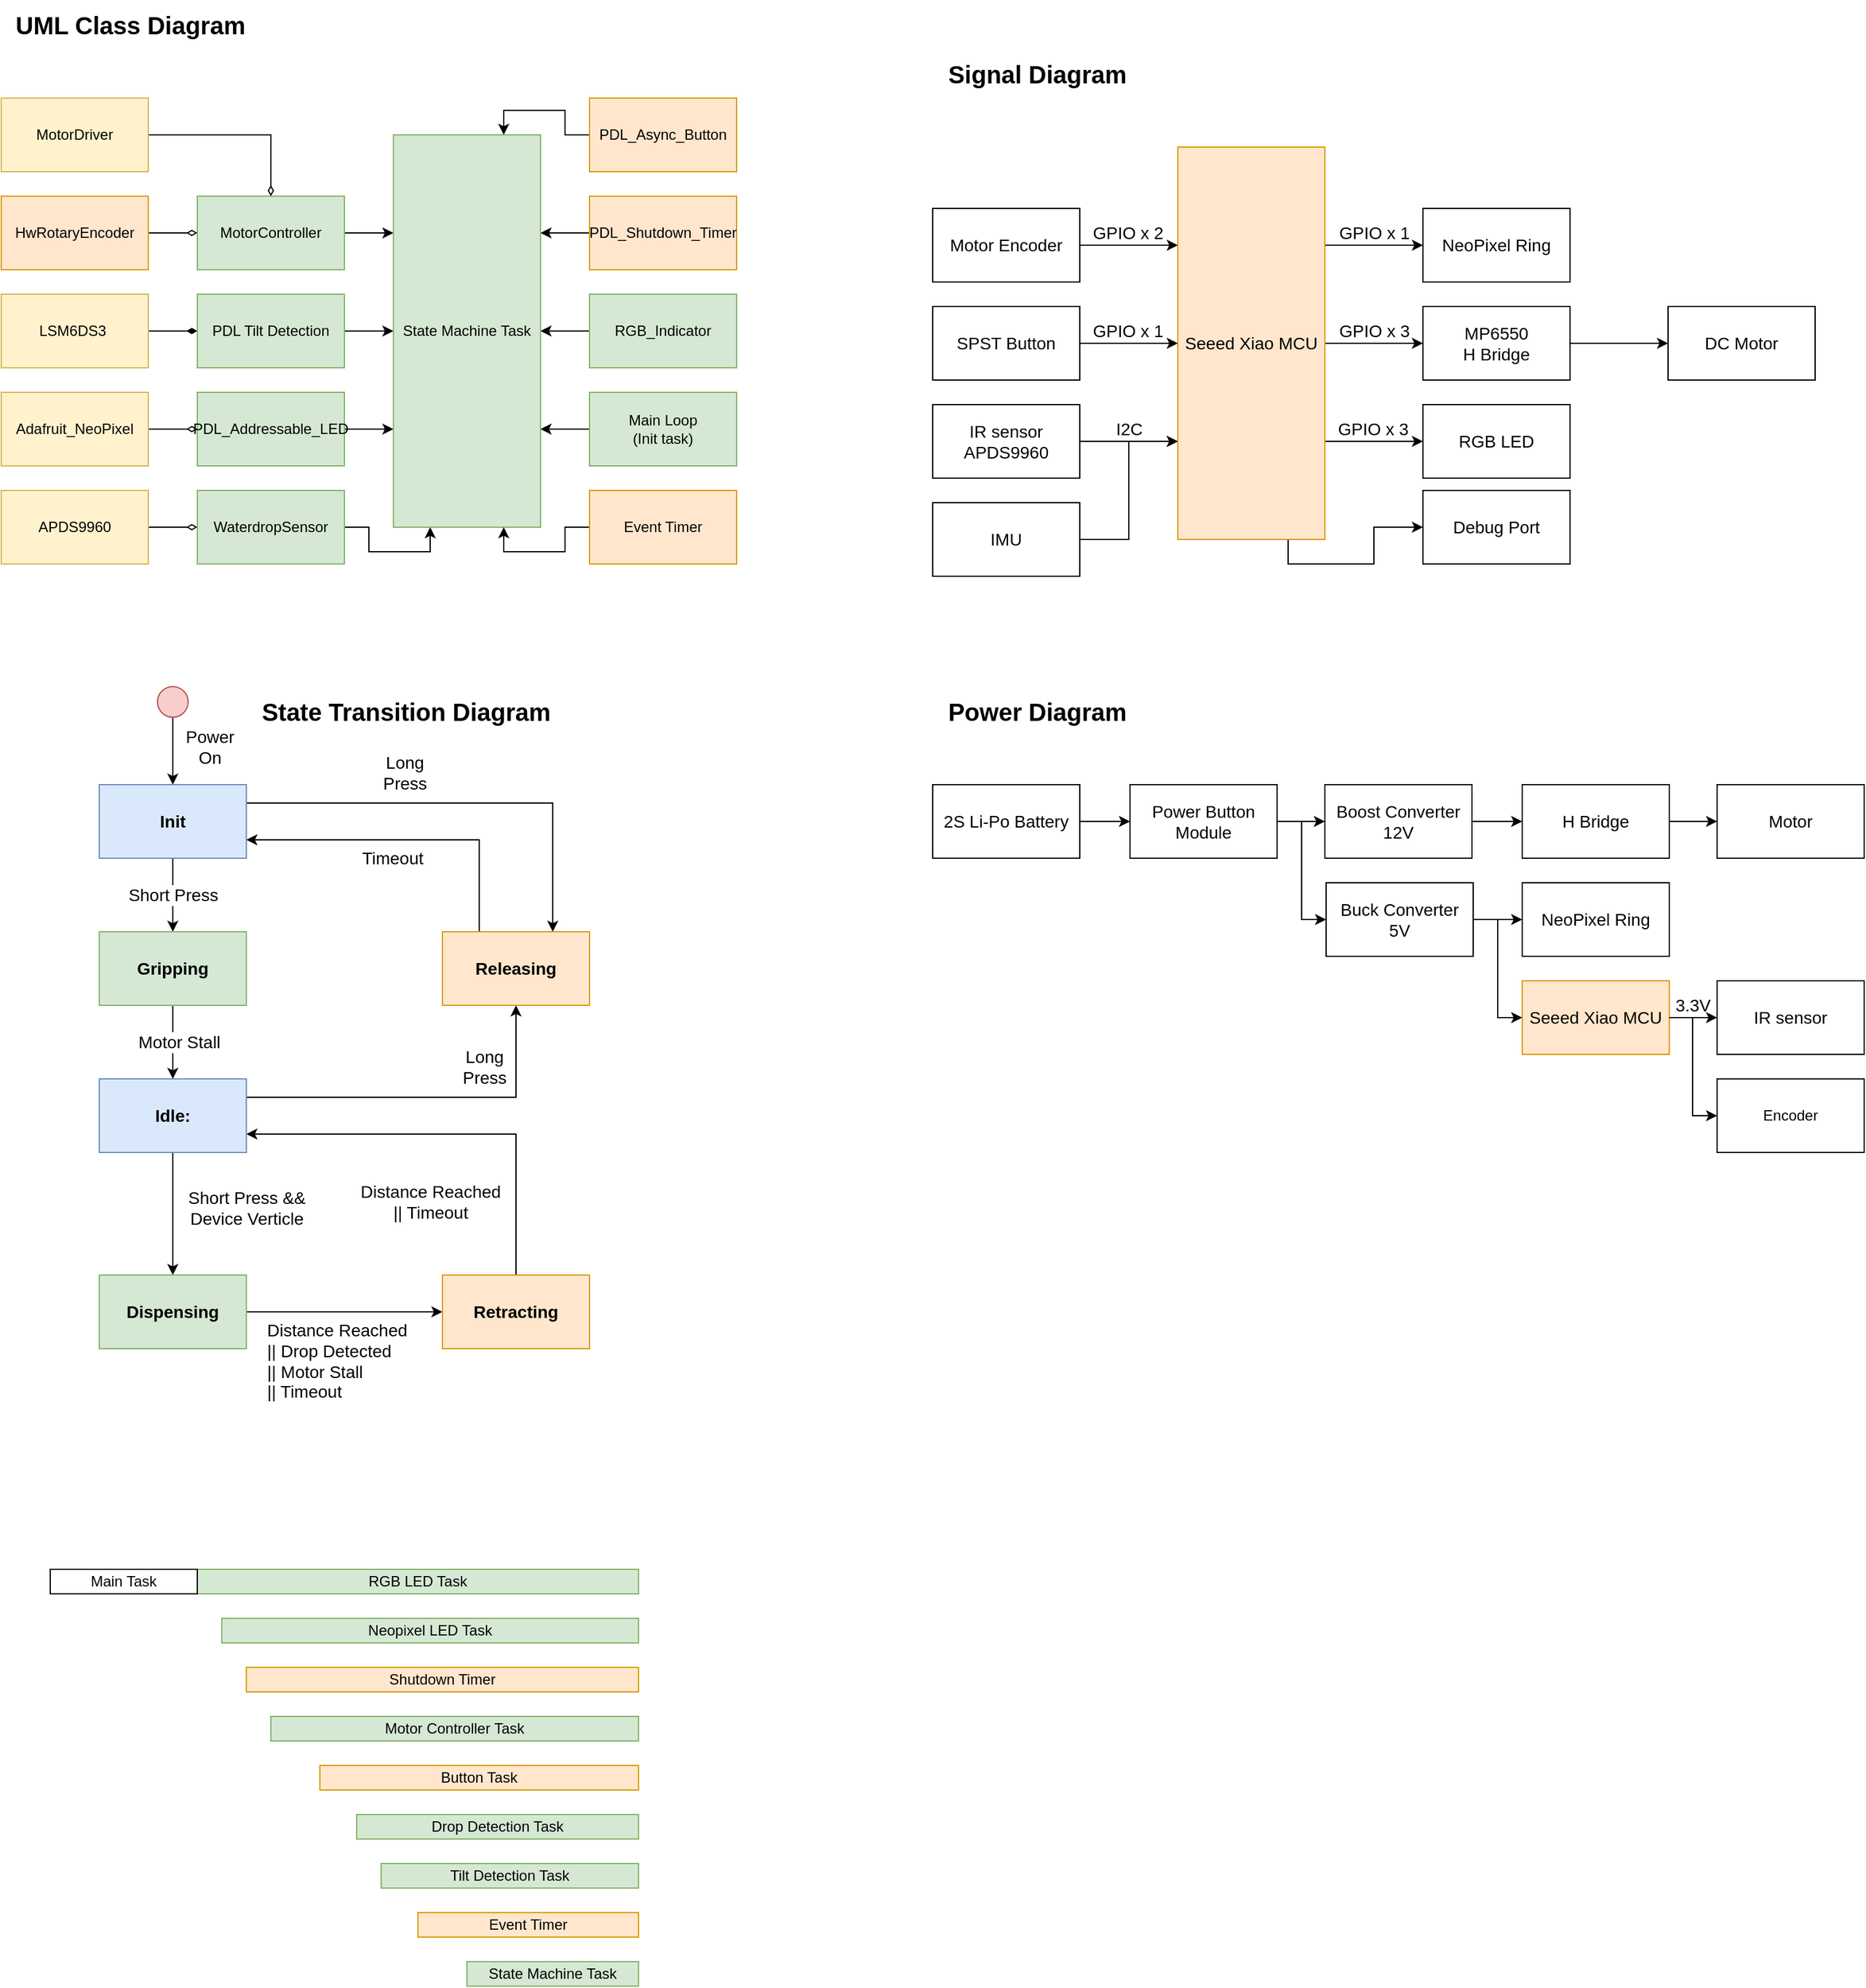 <mxfile version="21.6.8" type="device">
  <diagram name="Page-1" id="wduVnjF6TWstvvbPYlcd">
    <mxGraphModel dx="2074" dy="2399" grid="1" gridSize="10" guides="1" tooltips="1" connect="1" arrows="1" fold="1" page="1" pageScale="1" pageWidth="827" pageHeight="1169" math="0" shadow="0">
      <root>
        <mxCell id="0" />
        <mxCell id="1" parent="0" />
        <mxCell id="Kge6lJiE3Ue7jHo8uGL6-1" value="DC Motor" style="whiteSpace=wrap;html=1;fontSize=14;" parent="1" vertex="1">
          <mxGeometry x="1440" y="-910" width="120" height="60" as="geometry" />
        </mxCell>
        <mxCell id="Kge6lJiE3Ue7jHo8uGL6-3" value="" style="edgeStyle=orthogonalEdgeStyle;rounded=0;orthogonalLoop=1;jettySize=auto;html=1;fontSize=14;" parent="1" source="Kge6lJiE3Ue7jHo8uGL6-2" target="Kge6lJiE3Ue7jHo8uGL6-1" edge="1">
          <mxGeometry relative="1" as="geometry" />
        </mxCell>
        <mxCell id="Kge6lJiE3Ue7jHo8uGL6-2" value="MP6550&lt;br style=&quot;font-size: 14px;&quot;&gt;H Bridge" style="whiteSpace=wrap;html=1;fontSize=14;" parent="1" vertex="1">
          <mxGeometry x="1240" y="-910" width="120" height="60" as="geometry" />
        </mxCell>
        <mxCell id="Kge6lJiE3Ue7jHo8uGL6-6" value="" style="edgeStyle=orthogonalEdgeStyle;rounded=0;orthogonalLoop=1;jettySize=auto;html=1;fontSize=14;entryX=0;entryY=0.75;entryDx=0;entryDy=0;" parent="1" source="Kge6lJiE3Ue7jHo8uGL6-4" target="Kge6lJiE3Ue7jHo8uGL6-5" edge="1">
          <mxGeometry relative="1" as="geometry" />
        </mxCell>
        <mxCell id="Kge6lJiE3Ue7jHo8uGL6-12" value="I2C" style="edgeLabel;html=1;align=center;verticalAlign=middle;resizable=0;points=[];fontSize=14;" parent="Kge6lJiE3Ue7jHo8uGL6-6" vertex="1" connectable="0">
          <mxGeometry x="-0.304" relative="1" as="geometry">
            <mxPoint x="12" y="-10" as="offset" />
          </mxGeometry>
        </mxCell>
        <mxCell id="Kge6lJiE3Ue7jHo8uGL6-4" value="IR sensor&lt;br style=&quot;font-size: 14px;&quot;&gt;APDS9960" style="whiteSpace=wrap;html=1;fontSize=14;" parent="1" vertex="1">
          <mxGeometry x="840" y="-830" width="120" height="60" as="geometry" />
        </mxCell>
        <mxCell id="Kge6lJiE3Ue7jHo8uGL6-9" value="" style="edgeStyle=orthogonalEdgeStyle;rounded=0;orthogonalLoop=1;jettySize=auto;html=1;fontSize=14;" parent="1" source="Kge6lJiE3Ue7jHo8uGL6-5" target="Kge6lJiE3Ue7jHo8uGL6-2" edge="1">
          <mxGeometry relative="1" as="geometry" />
        </mxCell>
        <mxCell id="Kge6lJiE3Ue7jHo8uGL6-15" value="GPIO x 3" style="edgeLabel;html=1;align=center;verticalAlign=middle;resizable=0;points=[];fontSize=14;" parent="Kge6lJiE3Ue7jHo8uGL6-9" vertex="1" connectable="0">
          <mxGeometry x="-0.246" y="2" relative="1" as="geometry">
            <mxPoint x="10" y="-8" as="offset" />
          </mxGeometry>
        </mxCell>
        <mxCell id="oATJo9YIqXvczxJ_0nab-40" style="edgeStyle=orthogonalEdgeStyle;rounded=0;orthogonalLoop=1;jettySize=auto;html=1;exitX=1;exitY=0.75;exitDx=0;exitDy=0;entryX=0;entryY=0.5;entryDx=0;entryDy=0;" parent="1" source="Kge6lJiE3Ue7jHo8uGL6-5" target="oATJo9YIqXvczxJ_0nab-39" edge="1">
          <mxGeometry relative="1" as="geometry" />
        </mxCell>
        <mxCell id="oATJo9YIqXvczxJ_0nab-41" value="&lt;font style=&quot;font-size: 14px;&quot;&gt;GPIO x 3&lt;/font&gt;" style="edgeLabel;html=1;align=center;verticalAlign=middle;resizable=0;points=[];" parent="oATJo9YIqXvczxJ_0nab-40" vertex="1" connectable="0">
          <mxGeometry x="0.218" relative="1" as="geometry">
            <mxPoint x="-10" y="-10" as="offset" />
          </mxGeometry>
        </mxCell>
        <mxCell id="feASTulcIM0JzmF_wfJR-48" style="edgeStyle=orthogonalEdgeStyle;rounded=0;orthogonalLoop=1;jettySize=auto;html=1;exitX=1;exitY=0.25;exitDx=0;exitDy=0;" edge="1" parent="1" source="Kge6lJiE3Ue7jHo8uGL6-5" target="feASTulcIM0JzmF_wfJR-47">
          <mxGeometry relative="1" as="geometry" />
        </mxCell>
        <mxCell id="feASTulcIM0JzmF_wfJR-49" value="GPIO x 1" style="edgeLabel;html=1;align=center;verticalAlign=middle;resizable=0;points=[];fontSize=14;" vertex="1" connectable="0" parent="feASTulcIM0JzmF_wfJR-48">
          <mxGeometry x="-0.164" relative="1" as="geometry">
            <mxPoint x="6" y="-10" as="offset" />
          </mxGeometry>
        </mxCell>
        <mxCell id="feASTulcIM0JzmF_wfJR-51" style="edgeStyle=orthogonalEdgeStyle;rounded=0;orthogonalLoop=1;jettySize=auto;html=1;exitX=0.75;exitY=1;exitDx=0;exitDy=0;entryX=0;entryY=0.5;entryDx=0;entryDy=0;" edge="1" parent="1" source="Kge6lJiE3Ue7jHo8uGL6-5" target="feASTulcIM0JzmF_wfJR-50">
          <mxGeometry relative="1" as="geometry" />
        </mxCell>
        <mxCell id="Kge6lJiE3Ue7jHo8uGL6-5" value="Seeed Xiao MCU" style="whiteSpace=wrap;html=1;fontSize=14;fillColor=#ffe6cc;strokeColor=#d79b00;" parent="1" vertex="1">
          <mxGeometry x="1040" y="-1040" width="120" height="320" as="geometry" />
        </mxCell>
        <mxCell id="Kge6lJiE3Ue7jHo8uGL6-8" style="edgeStyle=orthogonalEdgeStyle;rounded=0;orthogonalLoop=1;jettySize=auto;html=1;fontSize=14;" parent="1" source="Kge6lJiE3Ue7jHo8uGL6-7" target="Kge6lJiE3Ue7jHo8uGL6-5" edge="1">
          <mxGeometry relative="1" as="geometry" />
        </mxCell>
        <mxCell id="Kge6lJiE3Ue7jHo8uGL6-13" value="GPIO x 1" style="edgeLabel;html=1;align=center;verticalAlign=middle;resizable=0;points=[];fontSize=14;" parent="Kge6lJiE3Ue7jHo8uGL6-8" vertex="1" connectable="0">
          <mxGeometry x="-0.448" y="-2" relative="1" as="geometry">
            <mxPoint x="17" y="-12" as="offset" />
          </mxGeometry>
        </mxCell>
        <mxCell id="Kge6lJiE3Ue7jHo8uGL6-7" value="SPST Button" style="whiteSpace=wrap;html=1;fontSize=14;" parent="1" vertex="1">
          <mxGeometry x="840" y="-910" width="120" height="60" as="geometry" />
        </mxCell>
        <mxCell id="Kge6lJiE3Ue7jHo8uGL6-11" style="edgeStyle=orthogonalEdgeStyle;rounded=0;orthogonalLoop=1;jettySize=auto;html=1;fontSize=14;entryX=0;entryY=0.25;entryDx=0;entryDy=0;" parent="1" source="Kge6lJiE3Ue7jHo8uGL6-10" target="Kge6lJiE3Ue7jHo8uGL6-5" edge="1">
          <mxGeometry relative="1" as="geometry" />
        </mxCell>
        <mxCell id="Kge6lJiE3Ue7jHo8uGL6-14" value="GPIO x 2" style="edgeLabel;html=1;align=center;verticalAlign=middle;resizable=0;points=[];fontSize=14;" parent="Kge6lJiE3Ue7jHo8uGL6-11" vertex="1" connectable="0">
          <mxGeometry x="-0.169" relative="1" as="geometry">
            <mxPoint x="6" y="-10" as="offset" />
          </mxGeometry>
        </mxCell>
        <mxCell id="Kge6lJiE3Ue7jHo8uGL6-10" value="Motor Encoder" style="whiteSpace=wrap;html=1;fontSize=14;" parent="1" vertex="1">
          <mxGeometry x="840" y="-990" width="120" height="60" as="geometry" />
        </mxCell>
        <mxCell id="Kge6lJiE3Ue7jHo8uGL6-17" style="edgeStyle=orthogonalEdgeStyle;rounded=0;orthogonalLoop=1;jettySize=auto;html=1;entryX=0;entryY=0.75;entryDx=0;entryDy=0;fontSize=14;" parent="1" source="Kge6lJiE3Ue7jHo8uGL6-16" target="Kge6lJiE3Ue7jHo8uGL6-5" edge="1">
          <mxGeometry relative="1" as="geometry" />
        </mxCell>
        <mxCell id="Kge6lJiE3Ue7jHo8uGL6-16" value="IMU" style="whiteSpace=wrap;html=1;fontSize=14;" parent="1" vertex="1">
          <mxGeometry x="840" y="-750" width="120" height="60" as="geometry" />
        </mxCell>
        <mxCell id="Kge6lJiE3Ue7jHo8uGL6-18" value="Signal Diagram" style="text;html=1;align=center;verticalAlign=middle;resizable=0;points=[];autosize=1;strokeColor=none;fillColor=none;fontSize=20;fontStyle=1" parent="1" vertex="1">
          <mxGeometry x="840" y="-1120" width="170" height="40" as="geometry" />
        </mxCell>
        <mxCell id="ANSPp5WAygl_F4PNtGkI-3" value="" style="edgeStyle=orthogonalEdgeStyle;rounded=0;orthogonalLoop=1;jettySize=auto;html=1;" parent="1" source="OPT35XspGaKOttEOhAyt-1" target="ANSPp5WAygl_F4PNtGkI-1" edge="1">
          <mxGeometry relative="1" as="geometry" />
        </mxCell>
        <mxCell id="OPT35XspGaKOttEOhAyt-1" value="2S Li-Po Battery" style="whiteSpace=wrap;html=1;fontSize=14;" parent="1" vertex="1">
          <mxGeometry x="840" y="-520" width="120" height="60" as="geometry" />
        </mxCell>
        <mxCell id="OPT35XspGaKOttEOhAyt-8" value="" style="edgeStyle=orthogonalEdgeStyle;rounded=0;orthogonalLoop=1;jettySize=auto;html=1;fontSize=14;" parent="1" source="OPT35XspGaKOttEOhAyt-2" target="OPT35XspGaKOttEOhAyt-7" edge="1">
          <mxGeometry relative="1" as="geometry" />
        </mxCell>
        <mxCell id="OPT35XspGaKOttEOhAyt-2" value="Boost Converter&lt;br&gt;12V" style="whiteSpace=wrap;html=1;fontSize=14;" parent="1" vertex="1">
          <mxGeometry x="1160" y="-520" width="120" height="60" as="geometry" />
        </mxCell>
        <mxCell id="feASTulcIM0JzmF_wfJR-43" style="edgeStyle=orthogonalEdgeStyle;rounded=0;orthogonalLoop=1;jettySize=auto;html=1;exitX=1;exitY=0.5;exitDx=0;exitDy=0;entryX=0;entryY=0.5;entryDx=0;entryDy=0;" edge="1" parent="1" source="OPT35XspGaKOttEOhAyt-5" target="feASTulcIM0JzmF_wfJR-42">
          <mxGeometry relative="1" as="geometry">
            <Array as="points">
              <mxPoint x="1460" y="-330" />
              <mxPoint x="1460" y="-250" />
            </Array>
          </mxGeometry>
        </mxCell>
        <mxCell id="OPT35XspGaKOttEOhAyt-5" value="Seeed Xiao MCU" style="whiteSpace=wrap;html=1;fontSize=14;fillColor=#ffe6cc;strokeColor=#d79b00;" parent="1" vertex="1">
          <mxGeometry x="1321" y="-360" width="120" height="60" as="geometry" />
        </mxCell>
        <mxCell id="OPT35XspGaKOttEOhAyt-10" value="" style="edgeStyle=orthogonalEdgeStyle;rounded=0;orthogonalLoop=1;jettySize=auto;html=1;fontSize=14;" parent="1" source="OPT35XspGaKOttEOhAyt-7" target="OPT35XspGaKOttEOhAyt-9" edge="1">
          <mxGeometry relative="1" as="geometry" />
        </mxCell>
        <mxCell id="OPT35XspGaKOttEOhAyt-7" value="H Bridge" style="whiteSpace=wrap;html=1;fontSize=14;" parent="1" vertex="1">
          <mxGeometry x="1321" y="-520" width="120" height="60" as="geometry" />
        </mxCell>
        <mxCell id="OPT35XspGaKOttEOhAyt-9" value="Motor" style="whiteSpace=wrap;html=1;fontSize=14;" parent="1" vertex="1">
          <mxGeometry x="1480" y="-520" width="120" height="60" as="geometry" />
        </mxCell>
        <mxCell id="OPT35XspGaKOttEOhAyt-12" value="Power Diagram" style="text;html=1;align=center;verticalAlign=middle;resizable=0;points=[];autosize=1;strokeColor=none;fillColor=none;fontSize=20;fontStyle=1" parent="1" vertex="1">
          <mxGeometry x="840" y="-600" width="170" height="40" as="geometry" />
        </mxCell>
        <mxCell id="OPT35XspGaKOttEOhAyt-13" value="IR sensor" style="whiteSpace=wrap;html=1;fontSize=14;" parent="1" vertex="1">
          <mxGeometry x="1480" y="-360" width="120" height="60" as="geometry" />
        </mxCell>
        <mxCell id="ANSPp5WAygl_F4PNtGkI-4" value="" style="edgeStyle=orthogonalEdgeStyle;rounded=0;orthogonalLoop=1;jettySize=auto;html=1;" parent="1" source="ANSPp5WAygl_F4PNtGkI-1" target="OPT35XspGaKOttEOhAyt-2" edge="1">
          <mxGeometry relative="1" as="geometry" />
        </mxCell>
        <mxCell id="feASTulcIM0JzmF_wfJR-39" style="edgeStyle=orthogonalEdgeStyle;rounded=0;orthogonalLoop=1;jettySize=auto;html=1;entryX=0;entryY=0.5;entryDx=0;entryDy=0;" edge="1" parent="1" source="ANSPp5WAygl_F4PNtGkI-1" target="feASTulcIM0JzmF_wfJR-38">
          <mxGeometry relative="1" as="geometry" />
        </mxCell>
        <mxCell id="ANSPp5WAygl_F4PNtGkI-1" value="Power Button Module" style="whiteSpace=wrap;html=1;fontSize=14;" parent="1" vertex="1">
          <mxGeometry x="1001" y="-520" width="120" height="60" as="geometry" />
        </mxCell>
        <mxCell id="ANSPp5WAygl_F4PNtGkI-8" value="" style="edgeStyle=orthogonalEdgeStyle;rounded=0;orthogonalLoop=1;jettySize=auto;html=1;" parent="1" source="OPT35XspGaKOttEOhAyt-5" target="OPT35XspGaKOttEOhAyt-13" edge="1">
          <mxGeometry relative="1" as="geometry" />
        </mxCell>
        <mxCell id="tMOb8evx2b35FcJZwb4m-1" value="3.3V" style="edgeLabel;html=1;align=center;verticalAlign=middle;resizable=0;points=[];fontSize=14;labelBackgroundColor=none;" parent="ANSPp5WAygl_F4PNtGkI-8" vertex="1" connectable="0">
          <mxGeometry x="-0.332" y="-1" relative="1" as="geometry">
            <mxPoint x="5" y="-11" as="offset" />
          </mxGeometry>
        </mxCell>
        <mxCell id="MfgwFaRMEz9L4_0RMb8R-18" value="" style="edgeStyle=orthogonalEdgeStyle;rounded=0;orthogonalLoop=1;jettySize=auto;html=1;fontStyle=1;fontSize=14;" parent="1" source="qgvqCCA3PiTUlnIl5fVL-4" target="MfgwFaRMEz9L4_0RMb8R-13" edge="1">
          <mxGeometry relative="1" as="geometry" />
        </mxCell>
        <mxCell id="MfgwFaRMEz9L4_0RMb8R-19" value="Short Press" style="edgeLabel;html=1;align=center;verticalAlign=middle;resizable=0;points=[];fontStyle=0;fontSize=14;" parent="MfgwFaRMEz9L4_0RMb8R-18" vertex="1" connectable="0">
          <mxGeometry x="0.268" y="2" relative="1" as="geometry">
            <mxPoint x="-2" y="-8" as="offset" />
          </mxGeometry>
        </mxCell>
        <mxCell id="MfgwFaRMEz9L4_0RMb8R-22" style="edgeStyle=orthogonalEdgeStyle;rounded=0;orthogonalLoop=1;jettySize=auto;html=1;exitX=1;exitY=0.25;exitDx=0;exitDy=0;entryX=0.75;entryY=0;entryDx=0;entryDy=0;fontStyle=1;fontSize=14;" parent="1" source="qgvqCCA3PiTUlnIl5fVL-4" target="MfgwFaRMEz9L4_0RMb8R-14" edge="1">
          <mxGeometry relative="1" as="geometry" />
        </mxCell>
        <mxCell id="MfgwFaRMEz9L4_0RMb8R-25" value="Long&lt;br&gt;Press" style="edgeLabel;html=1;align=center;verticalAlign=middle;resizable=0;points=[];fontStyle=0;fontSize=14;" parent="MfgwFaRMEz9L4_0RMb8R-22" vertex="1" connectable="0">
          <mxGeometry x="-0.532" y="-1" relative="1" as="geometry">
            <mxPoint x="46" y="-26" as="offset" />
          </mxGeometry>
        </mxCell>
        <mxCell id="qgvqCCA3PiTUlnIl5fVL-4" value="&lt;span style=&quot;font-size: 14px;&quot;&gt;Init&lt;/span&gt;" style="whiteSpace=wrap;html=1;fontSize=14;fillColor=#dae8fc;strokeColor=#6c8ebf;fontStyle=1" parent="1" vertex="1">
          <mxGeometry x="160" y="-520" width="120" height="60" as="geometry" />
        </mxCell>
        <mxCell id="feASTulcIM0JzmF_wfJR-34" style="edgeStyle=orthogonalEdgeStyle;rounded=0;orthogonalLoop=1;jettySize=auto;html=1;entryX=1;entryY=0.75;entryDx=0;entryDy=0;" edge="1" parent="1" source="qgvqCCA3PiTUlnIl5fVL-41" target="feASTulcIM0JzmF_wfJR-17">
          <mxGeometry relative="1" as="geometry" />
        </mxCell>
        <mxCell id="qgvqCCA3PiTUlnIl5fVL-41" value="Main Loop&lt;br&gt;(Init task)" style="whiteSpace=wrap;html=1;fillColor=#d5e8d4;strokeColor=#82b366;" parent="1" vertex="1">
          <mxGeometry x="560" y="-840" width="120" height="60" as="geometry" />
        </mxCell>
        <mxCell id="feASTulcIM0JzmF_wfJR-33" style="edgeStyle=orthogonalEdgeStyle;rounded=0;orthogonalLoop=1;jettySize=auto;html=1;entryX=1;entryY=0.5;entryDx=0;entryDy=0;" edge="1" parent="1" source="qgvqCCA3PiTUlnIl5fVL-43" target="feASTulcIM0JzmF_wfJR-17">
          <mxGeometry relative="1" as="geometry" />
        </mxCell>
        <mxCell id="qgvqCCA3PiTUlnIl5fVL-43" value="RGB_Indicator" style="whiteSpace=wrap;html=1;fillColor=#d5e8d4;strokeColor=#82b366;" parent="1" vertex="1">
          <mxGeometry x="560" y="-920" width="120" height="60" as="geometry" />
        </mxCell>
        <mxCell id="feASTulcIM0JzmF_wfJR-28" style="edgeStyle=orthogonalEdgeStyle;rounded=0;orthogonalLoop=1;jettySize=auto;html=1;exitX=1;exitY=0.5;exitDx=0;exitDy=0;entryX=0;entryY=0.25;entryDx=0;entryDy=0;" edge="1" parent="1" source="qgvqCCA3PiTUlnIl5fVL-46" target="feASTulcIM0JzmF_wfJR-17">
          <mxGeometry relative="1" as="geometry" />
        </mxCell>
        <mxCell id="qgvqCCA3PiTUlnIl5fVL-46" value="MotorController" style="whiteSpace=wrap;html=1;fillColor=#d5e8d4;strokeColor=#82b366;" parent="1" vertex="1">
          <mxGeometry x="240" y="-1000" width="120" height="60" as="geometry" />
        </mxCell>
        <mxCell id="feASTulcIM0JzmF_wfJR-36" style="edgeStyle=orthogonalEdgeStyle;rounded=0;orthogonalLoop=1;jettySize=auto;html=1;exitX=1;exitY=0.5;exitDx=0;exitDy=0;entryX=0.25;entryY=1;entryDx=0;entryDy=0;" edge="1" parent="1" source="qgvqCCA3PiTUlnIl5fVL-70" target="feASTulcIM0JzmF_wfJR-17">
          <mxGeometry relative="1" as="geometry" />
        </mxCell>
        <mxCell id="qgvqCCA3PiTUlnIl5fVL-70" value="WaterdropSensor" style="whiteSpace=wrap;html=1;fillColor=#d5e8d4;strokeColor=#82b366;" parent="1" vertex="1">
          <mxGeometry x="240" y="-760" width="120" height="60" as="geometry" />
        </mxCell>
        <mxCell id="oATJo9YIqXvczxJ_0nab-39" value="RGB LED" style="whiteSpace=wrap;html=1;fontSize=14;" parent="1" vertex="1">
          <mxGeometry x="1240" y="-830" width="120" height="60" as="geometry" />
        </mxCell>
        <mxCell id="oATJo9YIqXvczxJ_0nab-55" value="" style="edgeStyle=orthogonalEdgeStyle;rounded=0;orthogonalLoop=1;jettySize=auto;html=1;fontSize=14;fontStyle=1;" parent="1" source="oATJo9YIqXvczxJ_0nab-65" target="oATJo9YIqXvczxJ_0nab-61" edge="1">
          <mxGeometry relative="1" as="geometry">
            <mxPoint x="601" y="-200.0" as="targetPoint" />
          </mxGeometry>
        </mxCell>
        <mxCell id="oATJo9YIqXvczxJ_0nab-56" value="Distance Reached &lt;br&gt;|| Drop Detected&lt;br style=&quot;font-size: 14px;&quot;&gt;|| Motor Stall &lt;br&gt;|| Timeout" style="edgeLabel;html=1;align=left;verticalAlign=middle;resizable=0;points=[];fontSize=14;fontStyle=0" parent="oATJo9YIqXvczxJ_0nab-55" vertex="1" connectable="0">
          <mxGeometry x="-0.352" y="-1" relative="1" as="geometry">
            <mxPoint x="-37" y="39" as="offset" />
          </mxGeometry>
        </mxCell>
        <mxCell id="oATJo9YIqXvczxJ_0nab-57" value="" style="edgeStyle=orthogonalEdgeStyle;rounded=0;orthogonalLoop=1;jettySize=auto;html=1;fontSize=14;fontStyle=1" parent="1" source="oATJo9YIqXvczxJ_0nab-71" target="oATJo9YIqXvczxJ_0nab-65" edge="1">
          <mxGeometry relative="1" as="geometry">
            <mxPoint x="81" y="-79.37" as="sourcePoint" />
          </mxGeometry>
        </mxCell>
        <mxCell id="oATJo9YIqXvczxJ_0nab-58" value="Short Press &amp;amp;&amp;amp; &lt;br&gt;Device Verticle" style="edgeLabel;html=1;align=center;verticalAlign=middle;resizable=0;points=[];fontSize=14;fontStyle=0" parent="oATJo9YIqXvczxJ_0nab-57" vertex="1" connectable="0">
          <mxGeometry x="-0.275" y="-2" relative="1" as="geometry">
            <mxPoint x="62" y="8" as="offset" />
          </mxGeometry>
        </mxCell>
        <mxCell id="feASTulcIM0JzmF_wfJR-3" style="edgeStyle=orthogonalEdgeStyle;rounded=0;orthogonalLoop=1;jettySize=auto;html=1;exitX=0.5;exitY=0;exitDx=0;exitDy=0;entryX=1;entryY=0.75;entryDx=0;entryDy=0;" edge="1" parent="1" source="oATJo9YIqXvczxJ_0nab-61" target="oATJo9YIqXvczxJ_0nab-71">
          <mxGeometry relative="1" as="geometry" />
        </mxCell>
        <mxCell id="feASTulcIM0JzmF_wfJR-4" value="&lt;font style=&quot;font-size: 14px;&quot;&gt;&lt;span style=&quot;font-size: 14px;&quot;&gt;Distance Reached&lt;br&gt;|| Timeout&lt;br&gt;&lt;/span&gt;&lt;/font&gt;" style="edgeLabel;html=1;align=center;verticalAlign=middle;resizable=0;points=[];fontSize=14;fontStyle=0" vertex="1" connectable="0" parent="feASTulcIM0JzmF_wfJR-3">
          <mxGeometry x="-0.667" y="-1" relative="1" as="geometry">
            <mxPoint x="-71" y="-4" as="offset" />
          </mxGeometry>
        </mxCell>
        <mxCell id="oATJo9YIqXvczxJ_0nab-61" value="&lt;span style=&quot;font-size: 14px;&quot;&gt;Retracting&lt;/span&gt;" style="whiteSpace=wrap;html=1;fontSize=14;fillColor=#ffe6cc;strokeColor=#d79b00;fontStyle=1" parent="1" vertex="1">
          <mxGeometry x="440" y="-120" width="120" height="60" as="geometry" />
        </mxCell>
        <mxCell id="oATJo9YIqXvczxJ_0nab-65" value="&lt;span style=&quot;font-size: 14px;&quot;&gt;Dispensing&lt;/span&gt;" style="whiteSpace=wrap;html=1;fontSize=14;fillColor=#d5e8d4;strokeColor=#82b366;fontStyle=1" parent="1" vertex="1">
          <mxGeometry x="160" y="-120.0" width="120" height="60" as="geometry" />
        </mxCell>
        <mxCell id="MfgwFaRMEz9L4_0RMb8R-15" value="" style="edgeStyle=orthogonalEdgeStyle;rounded=0;orthogonalLoop=1;jettySize=auto;html=1;fontStyle=1;fontSize=14;exitX=1;exitY=0.25;exitDx=0;exitDy=0;" parent="1" source="oATJo9YIqXvczxJ_0nab-71" target="MfgwFaRMEz9L4_0RMb8R-14" edge="1">
          <mxGeometry relative="1" as="geometry" />
        </mxCell>
        <mxCell id="MfgwFaRMEz9L4_0RMb8R-16" value="Long&lt;br&gt;Press" style="edgeLabel;html=1;align=center;verticalAlign=middle;resizable=0;points=[];fontStyle=0;fontSize=14;" parent="MfgwFaRMEz9L4_0RMb8R-15" vertex="1" connectable="0">
          <mxGeometry x="0.251" y="1" relative="1" as="geometry">
            <mxPoint x="9" y="-24" as="offset" />
          </mxGeometry>
        </mxCell>
        <mxCell id="oATJo9YIqXvczxJ_0nab-71" value="&lt;span style=&quot;font-size: 14px;&quot;&gt;Idle:&lt;/span&gt;&lt;span style=&quot;font-size: 14px;&quot;&gt;&lt;br style=&quot;font-size: 14px;&quot;&gt;&lt;/span&gt;" style="whiteSpace=wrap;html=1;fontSize=14;fillColor=#dae8fc;strokeColor=#6c8ebf;fontStyle=1" parent="1" vertex="1">
          <mxGeometry x="160" y="-280" width="120" height="60" as="geometry" />
        </mxCell>
        <mxCell id="MfgwFaRMEz9L4_0RMb8R-3" value="" style="edgeStyle=orthogonalEdgeStyle;rounded=0;orthogonalLoop=1;jettySize=auto;html=1;fontStyle=1;fontSize=14;" parent="1" source="MfgwFaRMEz9L4_0RMb8R-1" target="qgvqCCA3PiTUlnIl5fVL-4" edge="1">
          <mxGeometry relative="1" as="geometry" />
        </mxCell>
        <mxCell id="MfgwFaRMEz9L4_0RMb8R-4" value="Power&lt;br&gt;On" style="edgeLabel;html=1;align=center;verticalAlign=middle;resizable=0;points=[];fontStyle=0;fontSize=14;" parent="MfgwFaRMEz9L4_0RMb8R-3" vertex="1" connectable="0">
          <mxGeometry x="-0.17" y="1" relative="1" as="geometry">
            <mxPoint x="29" y="1" as="offset" />
          </mxGeometry>
        </mxCell>
        <mxCell id="MfgwFaRMEz9L4_0RMb8R-1" value="" style="ellipse;whiteSpace=wrap;html=1;aspect=fixed;fillColor=#f8cecc;strokeColor=#b85450;fontStyle=1;fontSize=14;" parent="1" vertex="1">
          <mxGeometry x="207.5" y="-600" width="25" height="25" as="geometry" />
        </mxCell>
        <mxCell id="MfgwFaRMEz9L4_0RMb8R-20" value="" style="edgeStyle=orthogonalEdgeStyle;rounded=0;orthogonalLoop=1;jettySize=auto;html=1;fontStyle=1;fontSize=14;" parent="1" source="MfgwFaRMEz9L4_0RMb8R-13" target="oATJo9YIqXvczxJ_0nab-71" edge="1">
          <mxGeometry relative="1" as="geometry" />
        </mxCell>
        <mxCell id="MfgwFaRMEz9L4_0RMb8R-13" value="Gripping" style="whiteSpace=wrap;html=1;fontStyle=1;fontSize=14;fillColor=#d5e8d4;strokeColor=#82b366;" parent="1" vertex="1">
          <mxGeometry x="160" y="-400" width="120" height="60" as="geometry" />
        </mxCell>
        <mxCell id="MfgwFaRMEz9L4_0RMb8R-23" style="edgeStyle=orthogonalEdgeStyle;rounded=0;orthogonalLoop=1;jettySize=auto;html=1;exitX=0.25;exitY=0;exitDx=0;exitDy=0;entryX=1;entryY=0.75;entryDx=0;entryDy=0;fontStyle=1;fontSize=14;" parent="1" source="MfgwFaRMEz9L4_0RMb8R-14" target="qgvqCCA3PiTUlnIl5fVL-4" edge="1">
          <mxGeometry relative="1" as="geometry" />
        </mxCell>
        <mxCell id="MfgwFaRMEz9L4_0RMb8R-24" value="Timeout" style="edgeLabel;html=1;align=center;verticalAlign=middle;resizable=0;points=[];fontStyle=0;fontSize=14;" parent="MfgwFaRMEz9L4_0RMb8R-23" vertex="1" connectable="0">
          <mxGeometry x="0.277" y="-2" relative="1" as="geometry">
            <mxPoint x="23" y="17" as="offset" />
          </mxGeometry>
        </mxCell>
        <mxCell id="MfgwFaRMEz9L4_0RMb8R-14" value="Releasing" style="whiteSpace=wrap;html=1;fontStyle=1;fontSize=14;fillColor=#ffe6cc;strokeColor=#d79b00;" parent="1" vertex="1">
          <mxGeometry x="440" y="-400" width="120" height="60" as="geometry" />
        </mxCell>
        <mxCell id="5D3Bojh7yrlcKZFO_MHj-2" value="Motor Stall" style="edgeLabel;html=1;align=left;verticalAlign=middle;resizable=0;points=[];fontSize=14;fontStyle=0" parent="1" vertex="1" connectable="0">
          <mxGeometry x="189.997" y="-310" as="geometry" />
        </mxCell>
        <mxCell id="feASTulcIM0JzmF_wfJR-69" value="" style="edgeStyle=orthogonalEdgeStyle;rounded=0;orthogonalLoop=1;jettySize=auto;html=1;endArrow=diamondThin;endFill=0;" edge="1" parent="1" source="feASTulcIM0JzmF_wfJR-11" target="qgvqCCA3PiTUlnIl5fVL-46">
          <mxGeometry relative="1" as="geometry" />
        </mxCell>
        <mxCell id="feASTulcIM0JzmF_wfJR-11" value="HwRotaryEncoder" style="whiteSpace=wrap;html=1;fillColor=#ffe6cc;strokeColor=#d79b00;" vertex="1" parent="1">
          <mxGeometry x="80" y="-1000" width="120" height="60" as="geometry" />
        </mxCell>
        <mxCell id="feASTulcIM0JzmF_wfJR-32" style="edgeStyle=orthogonalEdgeStyle;rounded=0;orthogonalLoop=1;jettySize=auto;html=1;entryX=1;entryY=0.25;entryDx=0;entryDy=0;" edge="1" parent="1" source="feASTulcIM0JzmF_wfJR-13" target="feASTulcIM0JzmF_wfJR-17">
          <mxGeometry relative="1" as="geometry" />
        </mxCell>
        <mxCell id="feASTulcIM0JzmF_wfJR-13" value="PDL_Shutdown_Timer" style="whiteSpace=wrap;html=1;fillColor=#ffe6cc;strokeColor=#d79b00;" vertex="1" parent="1">
          <mxGeometry x="560" y="-1000" width="120" height="60" as="geometry" />
        </mxCell>
        <mxCell id="feASTulcIM0JzmF_wfJR-30" style="edgeStyle=orthogonalEdgeStyle;rounded=0;orthogonalLoop=1;jettySize=auto;html=1;exitX=1;exitY=0.5;exitDx=0;exitDy=0;entryX=0;entryY=0.75;entryDx=0;entryDy=0;" edge="1" parent="1" source="feASTulcIM0JzmF_wfJR-14" target="feASTulcIM0JzmF_wfJR-17">
          <mxGeometry relative="1" as="geometry" />
        </mxCell>
        <mxCell id="feASTulcIM0JzmF_wfJR-14" value="PDL_Addressable_LED" style="whiteSpace=wrap;html=1;fillColor=#d5e8d4;strokeColor=#82b366;" vertex="1" parent="1">
          <mxGeometry x="240" y="-840" width="120" height="60" as="geometry" />
        </mxCell>
        <mxCell id="feASTulcIM0JzmF_wfJR-29" style="edgeStyle=orthogonalEdgeStyle;rounded=0;orthogonalLoop=1;jettySize=auto;html=1;exitX=1;exitY=0.5;exitDx=0;exitDy=0;" edge="1" parent="1" source="feASTulcIM0JzmF_wfJR-15" target="feASTulcIM0JzmF_wfJR-17">
          <mxGeometry relative="1" as="geometry" />
        </mxCell>
        <mxCell id="feASTulcIM0JzmF_wfJR-15" value="PDL Tilt Detection" style="whiteSpace=wrap;html=1;fillColor=#d5e8d4;strokeColor=#82b366;" vertex="1" parent="1">
          <mxGeometry x="240" y="-920" width="120" height="60" as="geometry" />
        </mxCell>
        <mxCell id="feASTulcIM0JzmF_wfJR-17" value="State Machine Task" style="whiteSpace=wrap;html=1;fillColor=#d5e8d4;strokeColor=#82b366;" vertex="1" parent="1">
          <mxGeometry x="400" y="-1050" width="120" height="320" as="geometry" />
        </mxCell>
        <mxCell id="feASTulcIM0JzmF_wfJR-68" style="edgeStyle=orthogonalEdgeStyle;rounded=0;orthogonalLoop=1;jettySize=auto;html=1;endArrow=diamondThin;endFill=0;" edge="1" parent="1" source="feASTulcIM0JzmF_wfJR-18" target="qgvqCCA3PiTUlnIl5fVL-46">
          <mxGeometry relative="1" as="geometry" />
        </mxCell>
        <mxCell id="feASTulcIM0JzmF_wfJR-18" value="MotorDriver" style="whiteSpace=wrap;html=1;fillColor=#fff2cc;strokeColor=#d6b656;" vertex="1" parent="1">
          <mxGeometry x="80" y="-1080" width="120" height="60" as="geometry" />
        </mxCell>
        <mxCell id="feASTulcIM0JzmF_wfJR-20" style="edgeStyle=orthogonalEdgeStyle;rounded=0;orthogonalLoop=1;jettySize=auto;html=1;endArrow=diamondThin;endFill=1;" edge="1" parent="1" source="feASTulcIM0JzmF_wfJR-19" target="feASTulcIM0JzmF_wfJR-15">
          <mxGeometry relative="1" as="geometry" />
        </mxCell>
        <mxCell id="feASTulcIM0JzmF_wfJR-19" value="LSM6DS3&amp;nbsp;" style="whiteSpace=wrap;html=1;fillColor=#fff2cc;strokeColor=#d6b656;" vertex="1" parent="1">
          <mxGeometry x="80" y="-920" width="120" height="60" as="geometry" />
        </mxCell>
        <mxCell id="feASTulcIM0JzmF_wfJR-24" style="edgeStyle=orthogonalEdgeStyle;rounded=0;orthogonalLoop=1;jettySize=auto;html=1;endArrow=diamondThin;endFill=0;" edge="1" parent="1" source="feASTulcIM0JzmF_wfJR-23" target="feASTulcIM0JzmF_wfJR-14">
          <mxGeometry relative="1" as="geometry" />
        </mxCell>
        <mxCell id="feASTulcIM0JzmF_wfJR-23" value="Adafruit_NeoPixel" style="whiteSpace=wrap;html=1;fillColor=#fff2cc;strokeColor=#d6b656;" vertex="1" parent="1">
          <mxGeometry x="80" y="-840" width="120" height="60" as="geometry" />
        </mxCell>
        <mxCell id="feASTulcIM0JzmF_wfJR-35" style="edgeStyle=orthogonalEdgeStyle;rounded=0;orthogonalLoop=1;jettySize=auto;html=1;entryX=0.75;entryY=0;entryDx=0;entryDy=0;" edge="1" parent="1" source="feASTulcIM0JzmF_wfJR-25" target="feASTulcIM0JzmF_wfJR-17">
          <mxGeometry relative="1" as="geometry" />
        </mxCell>
        <mxCell id="feASTulcIM0JzmF_wfJR-25" value="PDL_Async_Button" style="whiteSpace=wrap;html=1;fillColor=#ffe6cc;strokeColor=#d79b00;" vertex="1" parent="1">
          <mxGeometry x="560" y="-1080" width="120" height="60" as="geometry" />
        </mxCell>
        <mxCell id="feASTulcIM0JzmF_wfJR-27" value="" style="edgeStyle=orthogonalEdgeStyle;rounded=0;orthogonalLoop=1;jettySize=auto;html=1;endArrow=diamondThin;endFill=0;" edge="1" parent="1" source="feASTulcIM0JzmF_wfJR-26" target="qgvqCCA3PiTUlnIl5fVL-70">
          <mxGeometry relative="1" as="geometry" />
        </mxCell>
        <mxCell id="feASTulcIM0JzmF_wfJR-26" value="APDS9960" style="whiteSpace=wrap;html=1;fillColor=#fff2cc;strokeColor=#d6b656;" vertex="1" parent="1">
          <mxGeometry x="80" y="-760" width="120" height="60" as="geometry" />
        </mxCell>
        <mxCell id="feASTulcIM0JzmF_wfJR-41" value="" style="edgeStyle=orthogonalEdgeStyle;rounded=0;orthogonalLoop=1;jettySize=auto;html=1;" edge="1" parent="1" source="feASTulcIM0JzmF_wfJR-38" target="feASTulcIM0JzmF_wfJR-40">
          <mxGeometry relative="1" as="geometry" />
        </mxCell>
        <mxCell id="feASTulcIM0JzmF_wfJR-45" style="edgeStyle=orthogonalEdgeStyle;rounded=0;orthogonalLoop=1;jettySize=auto;html=1;exitX=1;exitY=0.5;exitDx=0;exitDy=0;entryX=0;entryY=0.5;entryDx=0;entryDy=0;" edge="1" parent="1" source="feASTulcIM0JzmF_wfJR-38" target="OPT35XspGaKOttEOhAyt-5">
          <mxGeometry relative="1" as="geometry" />
        </mxCell>
        <mxCell id="feASTulcIM0JzmF_wfJR-38" value="Buck Converter&lt;br&gt;5V" style="whiteSpace=wrap;html=1;fontSize=14;" vertex="1" parent="1">
          <mxGeometry x="1161" y="-440" width="120" height="60" as="geometry" />
        </mxCell>
        <mxCell id="feASTulcIM0JzmF_wfJR-40" value="NeoPixel Ring" style="whiteSpace=wrap;html=1;fontSize=14;" vertex="1" parent="1">
          <mxGeometry x="1321" y="-440" width="120" height="60" as="geometry" />
        </mxCell>
        <mxCell id="feASTulcIM0JzmF_wfJR-42" value="Encoder" style="whiteSpace=wrap;html=1;" vertex="1" parent="1">
          <mxGeometry x="1480" y="-280" width="120" height="60" as="geometry" />
        </mxCell>
        <mxCell id="feASTulcIM0JzmF_wfJR-47" value="NeoPixel Ring" style="whiteSpace=wrap;html=1;fontSize=14;" vertex="1" parent="1">
          <mxGeometry x="1240" y="-990" width="120" height="60" as="geometry" />
        </mxCell>
        <mxCell id="feASTulcIM0JzmF_wfJR-50" value="Debug Port" style="whiteSpace=wrap;html=1;fontSize=14;" vertex="1" parent="1">
          <mxGeometry x="1240" y="-760" width="120" height="60" as="geometry" />
        </mxCell>
        <mxCell id="feASTulcIM0JzmF_wfJR-52" value="State Transition Diagram" style="text;html=1;align=center;verticalAlign=middle;resizable=0;points=[];autosize=1;strokeColor=none;fillColor=none;fontStyle=1;fontSize=20;" vertex="1" parent="1">
          <mxGeometry x="280" y="-600" width="260" height="40" as="geometry" />
        </mxCell>
        <mxCell id="feASTulcIM0JzmF_wfJR-53" value="UML Class Diagram" style="text;html=1;align=center;verticalAlign=middle;resizable=0;points=[];autosize=1;strokeColor=none;fillColor=none;fontSize=20;fontStyle=1" vertex="1" parent="1">
          <mxGeometry x="80" y="-1160" width="210" height="40" as="geometry" />
        </mxCell>
        <mxCell id="feASTulcIM0JzmF_wfJR-54" value="Event Timer" style="whiteSpace=wrap;html=1;fillColor=#ffe6cc;strokeColor=#d79b00;" vertex="1" parent="1">
          <mxGeometry x="420" y="400" width="180" height="20" as="geometry" />
        </mxCell>
        <mxCell id="feASTulcIM0JzmF_wfJR-55" value="RGB LED Task" style="whiteSpace=wrap;html=1;fillColor=#d5e8d4;strokeColor=#82b366;" vertex="1" parent="1">
          <mxGeometry x="240" y="120" width="360" height="20" as="geometry" />
        </mxCell>
        <mxCell id="feASTulcIM0JzmF_wfJR-56" value="Motor Controller Task" style="whiteSpace=wrap;html=1;fillColor=#d5e8d4;strokeColor=#82b366;" vertex="1" parent="1">
          <mxGeometry x="300" y="240" width="300" height="20" as="geometry" />
        </mxCell>
        <mxCell id="feASTulcIM0JzmF_wfJR-57" value="Drop Detection Task" style="whiteSpace=wrap;html=1;fillColor=#d5e8d4;strokeColor=#82b366;" vertex="1" parent="1">
          <mxGeometry x="370" y="320" width="230" height="20" as="geometry" />
        </mxCell>
        <mxCell id="feASTulcIM0JzmF_wfJR-58" value="Shutdown Timer" style="whiteSpace=wrap;html=1;fillColor=#ffe6cc;strokeColor=#d79b00;" vertex="1" parent="1">
          <mxGeometry x="280" y="200" width="320" height="20" as="geometry" />
        </mxCell>
        <mxCell id="feASTulcIM0JzmF_wfJR-59" value="Neopixel LED Task" style="whiteSpace=wrap;html=1;fillColor=#d5e8d4;strokeColor=#82b366;" vertex="1" parent="1">
          <mxGeometry x="260" y="160" width="340" height="20" as="geometry" />
        </mxCell>
        <mxCell id="feASTulcIM0JzmF_wfJR-60" value="Tilt Detection Task" style="whiteSpace=wrap;html=1;fillColor=#d5e8d4;strokeColor=#82b366;" vertex="1" parent="1">
          <mxGeometry x="390" y="360" width="210" height="20" as="geometry" />
        </mxCell>
        <mxCell id="feASTulcIM0JzmF_wfJR-62" value="Button Task" style="whiteSpace=wrap;html=1;fillColor=#ffe6cc;strokeColor=#d79b00;" vertex="1" parent="1">
          <mxGeometry x="340" y="280" width="260" height="20" as="geometry" />
        </mxCell>
        <mxCell id="feASTulcIM0JzmF_wfJR-63" value="Main Task" style="whiteSpace=wrap;html=1;" vertex="1" parent="1">
          <mxGeometry x="120" y="120" width="120" height="20" as="geometry" />
        </mxCell>
        <mxCell id="feASTulcIM0JzmF_wfJR-65" style="edgeStyle=orthogonalEdgeStyle;rounded=0;orthogonalLoop=1;jettySize=auto;html=1;entryX=0.75;entryY=1;entryDx=0;entryDy=0;" edge="1" parent="1" source="feASTulcIM0JzmF_wfJR-64" target="feASTulcIM0JzmF_wfJR-17">
          <mxGeometry relative="1" as="geometry" />
        </mxCell>
        <mxCell id="feASTulcIM0JzmF_wfJR-64" value="Event Timer" style="whiteSpace=wrap;html=1;fillColor=#ffe6cc;strokeColor=#d79b00;" vertex="1" parent="1">
          <mxGeometry x="560" y="-760" width="120" height="60" as="geometry" />
        </mxCell>
        <mxCell id="feASTulcIM0JzmF_wfJR-66" value="State Machine Task" style="whiteSpace=wrap;html=1;fillColor=#d5e8d4;strokeColor=#82b366;" vertex="1" parent="1">
          <mxGeometry x="460" y="440" width="140" height="20" as="geometry" />
        </mxCell>
      </root>
    </mxGraphModel>
  </diagram>
</mxfile>
